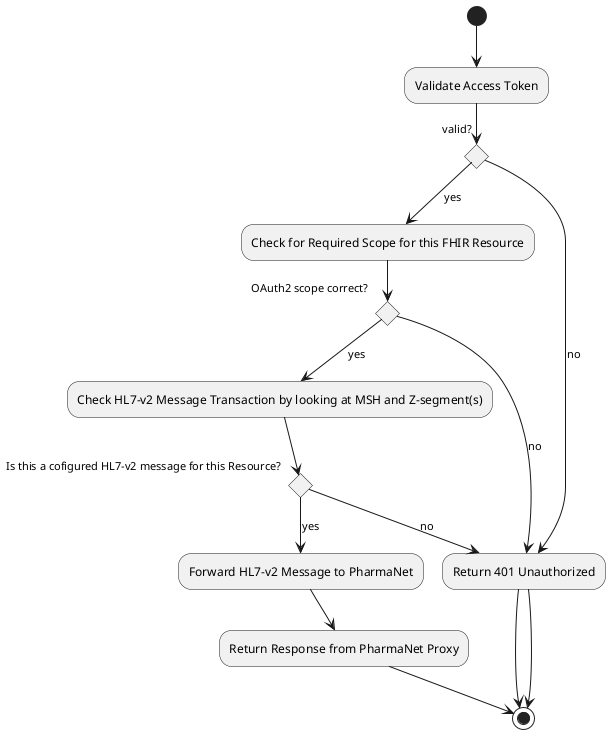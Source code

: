 @startuml

(*) --> "Validate Access Token"
        --> if "valid?" then
                --> [yes] "Check for Required Scope for this FHIR Resource"
                --> if "OAuth2 scope correct?" then
                --> [yes] "Check HL7-v2 Message Transaction by looking at MSH and Z-segment(s)"
                    --> if "Is this a cofigured HL7-v2 message for this Resource?" then
                    --> [yes] "Forward HL7-v2 Message to PharmaNet"
                    --> "Return Response from PharmaNet Proxy"
                    --> (*)
                    else 
                    --> [no] "Return 401 Unauthorized"
                    --> (*)
                    endif
                else 
                --> [no] "Return 401 Unauthorized"
                endif
        else 
        --> [no] "Return 401 Unauthorized"
        --> (*)
        endif
